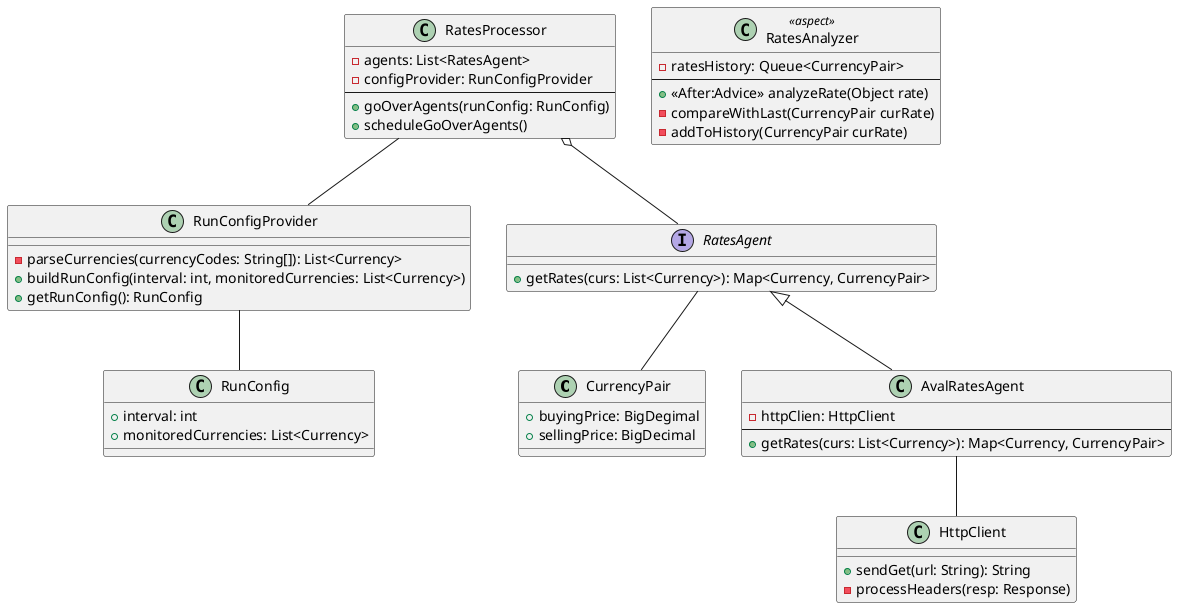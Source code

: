 @startuml

class CurrencyPair {
    +buyingPrice: BigDegimal
    +sellingPrice: BigDecimal
}

class RunConfigProvider {
    -parseCurrencies(currencyCodes: String[]): List<Currency>
    +buildRunConfig(interval: int, monitoredCurrencies: List<Currency>)
    +getRunConfig(): RunConfig
}

class RunConfig {
    +interval: int
    +monitoredCurrencies: List<Currency>
}

class RatesProcessor {
    -agents: List<RatesAgent>
    -configProvider: RunConfigProvider
    --
    +goOverAgents(runConfig: RunConfig)
    +scheduleGoOverAgents()
}

class HttpClient {
    +sendGet(url: String): String
    -processHeaders(resp: Response)
}

interface RatesAgent {
    +getRates(curs: List<Currency>): Map<Currency, CurrencyPair>
}

class AvalRatesAgent {
    -httpClien: HttpClient
    --
    +getRates(curs: List<Currency>): Map<Currency, CurrencyPair>
}

class RatesAnalyzer <<aspect>> {
    -ratesHistory: Queue<CurrencyPair>
    --
    +<<After:Advice>> analyzeRate(Object rate)
    -compareWithLast(CurrencyPair curRate)
    -addToHistory(CurrencyPair curRate)
}



RunConfigProvider -- RunConfig
RatesProcessor o-- RatesAgent
RatesProcessor -- RunConfigProvider
RatesAgent -- CurrencyPair
RatesAgent <|-- AvalRatesAgent
AvalRatesAgent -- HttpClient
@enduml